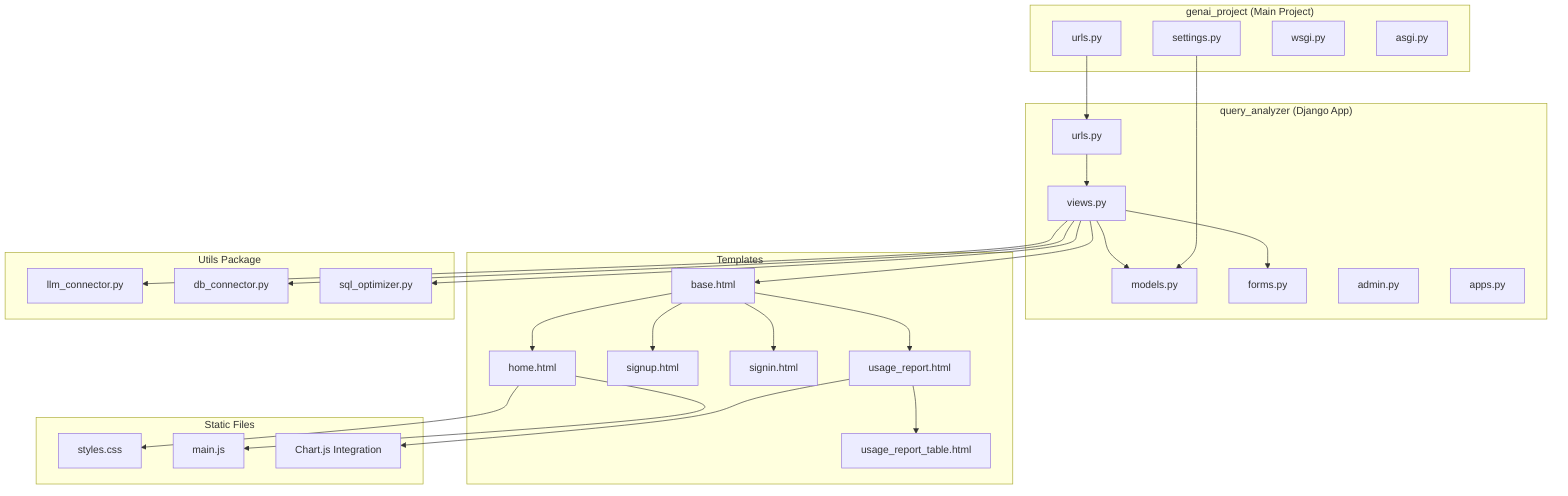 graph TD
    subgraph "genai_project (Main Project)"
        Settings["settings.py"]
        MainURLs["urls.py"]
        WSGI["wsgi.py"]
        ASGI["asgi.py"]
    end
    
    subgraph "query_analyzer (Django App)"
        Models["models.py"]
        Views["views.py"]
        AppURLs["urls.py"]
        Forms["forms.py"]
        Admin["admin.py"]
        Apps["apps.py"]
    end
    
    subgraph "Templates"
        Base["base.html"]
        Home["home.html"]
        SignUp["signup.html"]
        SignIn["signin.html"]
        UsageReport["usage_report.html"]
        UsageReportTable["usage_report_table.html"]
    end
    
    subgraph "Utils Package"
        LLMConn["llm_connector.py"]
        DBConn["db_connector.py"]
        SQLOpt["sql_optimizer.py"]
    end
    
    subgraph "Static Files"
        CSS["styles.css"]
        JS["main.js"]
        ChartJS["Chart.js Integration"]
    end
    
    Settings --> Models
    MainURLs --> AppURLs
    AppURLs --> Views
    Views --> Models
    Views --> Forms
    Views --> LLMConn
    Views --> DBConn
    Views --> SQLOpt
    Views --> Base
    Base --> Home
    Base --> SignUp
    Base --> SignIn
    Base --> UsageReport
    UsageReport --> UsageReportTable
    Home --> CSS
    Home --> JS
    UsageReport --> ChartJS